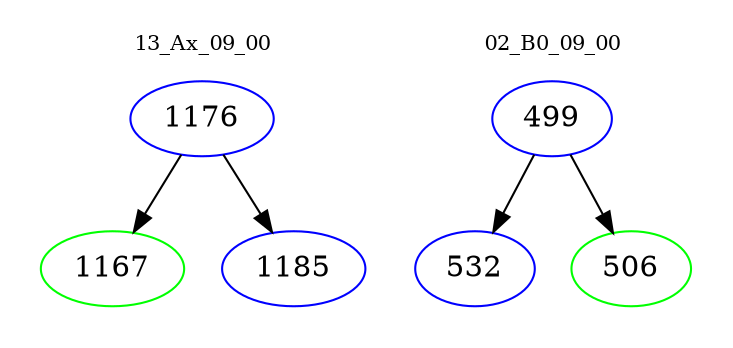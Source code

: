 digraph{
subgraph cluster_0 {
color = white
label = "13_Ax_09_00";
fontsize=10;
T0_1176 [label="1176", color="blue"]
T0_1176 -> T0_1167 [color="black"]
T0_1167 [label="1167", color="green"]
T0_1176 -> T0_1185 [color="black"]
T0_1185 [label="1185", color="blue"]
}
subgraph cluster_1 {
color = white
label = "02_B0_09_00";
fontsize=10;
T1_499 [label="499", color="blue"]
T1_499 -> T1_532 [color="black"]
T1_532 [label="532", color="blue"]
T1_499 -> T1_506 [color="black"]
T1_506 [label="506", color="green"]
}
}
